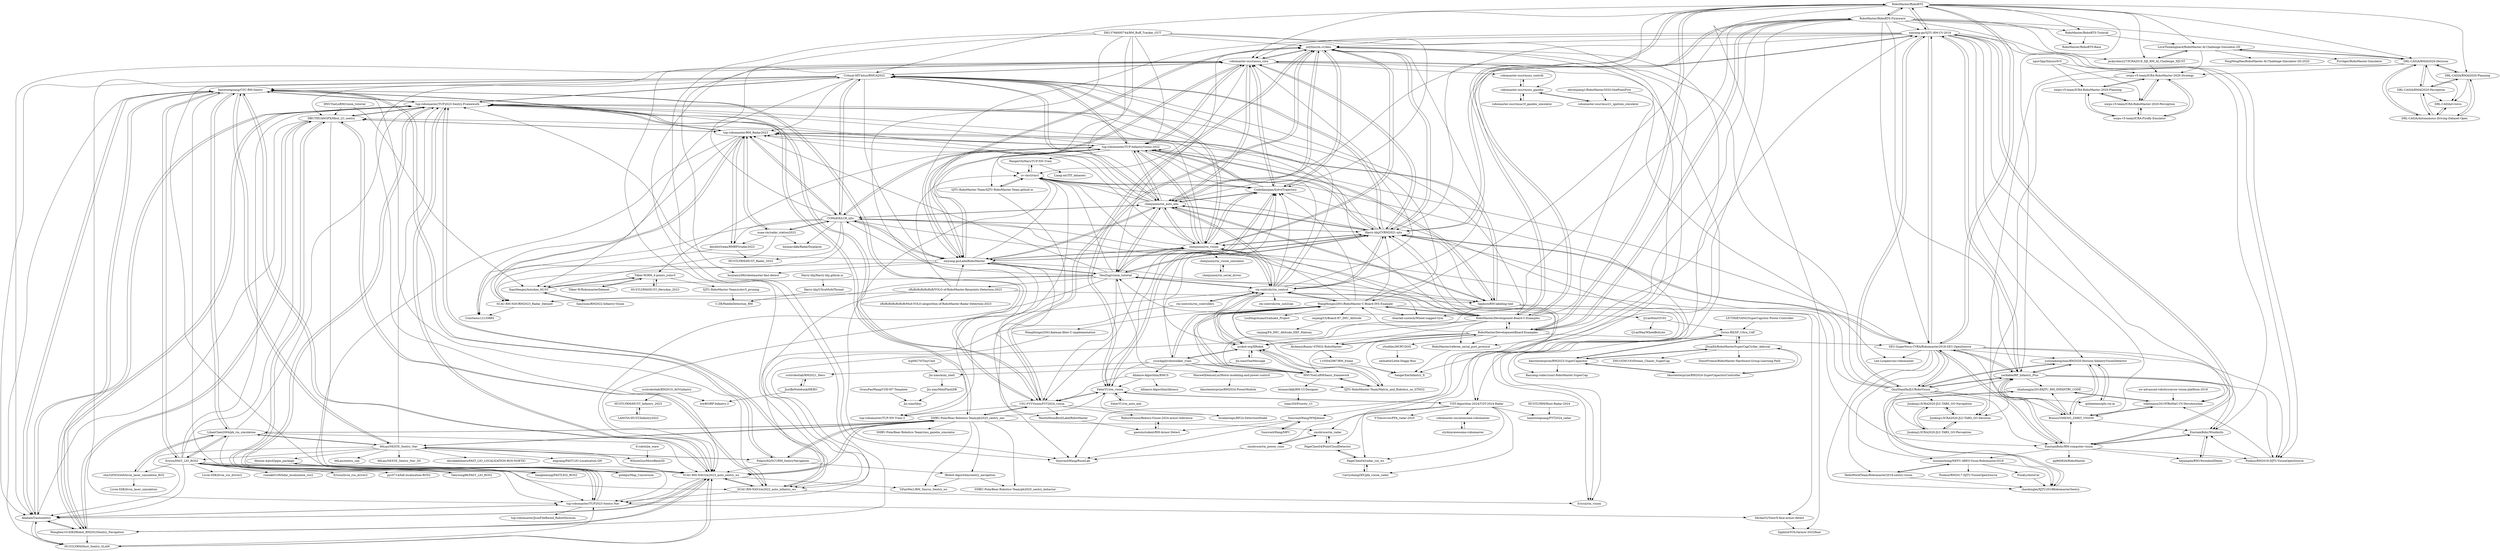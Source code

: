 digraph G {
"RoboMaster/RoboRTS" -> "RoboMaster/RoboRTS-Firmware"
"RoboMaster/RoboRTS" -> "xinyang-go/SJTU-RM-CV-2019"
"RoboMaster/RoboRTS" -> "SEU-SuperNova-CVRA/Robomaster2018-SEU-OpenSource"
"RoboMaster/RoboRTS" -> "RoboMaster/RoboRTS-Tutorial"
"RoboMaster/RoboRTS" -> "RoboMaster/DevelopmentBoard-Examples"
"RoboMaster/RoboRTS" -> "jackychen227/ICRA2018_DJI_RM_AI_Challenge_NJUST"
"RoboMaster/RoboRTS" -> "Critical-HIT-hitsz/RMUA2022"
"RoboMaster/RoboRTS" -> "EinstainBohr/RM-computer-vision"
"RoboMaster/RoboRTS" -> "yarkable/RP_Infantry_Plus"
"RoboMaster/RoboRTS" -> "RoboMaster/Development-Board-C-Examples"
"RoboMaster/RoboRTS" -> "robomaster-oss/rmoss_core"
"RoboMaster/RoboRTS" -> "DRL-CASIA/RMAI2020-Decision"
"RoboMaster/RoboRTS" -> "LoveThinkinghard/RoboMaster-AI-Challenge-Simulator-2D"
"RoboMaster/RoboRTS" -> "DRL-CASIA/RMAI2020-Planning"
"RoboMaster/RoboRTS" -> "Harry-hhj/CVRM2021-sjtu"
"RoboMaster/RoboRTS-Tutorial" -> "LoveThinkinghard/RoboMaster-AI-Challenge-Simulator-2D"
"RoboMaster/RoboRTS-Tutorial" -> "RoboMaster/RoboRTS-Base"
"EinstainBohr/Windmills" -> "EinstainBohr/RM-computer-vision"
"EinstainBohr/Windmills" -> "hejiangda/RM19windmillDemo"
"RoboMaster/DevelopmentBoard-Examples" -> "RoboMaster/Development-Board-C-Examples"
"RoboMaster/DevelopmentBoard-Examples" -> "RoboMaster/RoboRTS-Firmware"
"RoboMaster/DevelopmentBoard-Examples" -> "RoboMaster/referee_serial_port_protocol"
"RoboMaster/DevelopmentBoard-Examples" -> "AlchemicRonin/-STM32-RoboMaster-"
"RoboMaster/DevelopmentBoard-Examples" -> "RoboMaster/RoboRTS"
"RoboMaster/DevelopmentBoard-Examples" -> "SangerXie/Infantry_X"
"RoboMaster/DevelopmentBoard-Examples" -> "SEU-SuperNova-CVRA/Robomaster2018-SEU-OpenSource"
"RoboMaster/DevelopmentBoard-Examples" -> "HNUYueLuRM/basic_framework"
"RoboMaster/DevelopmentBoard-Examples" -> "WangHongxi2001/RoboMaster-C-Board-INS-Example"
"RoboMaster/DevelopmentBoard-Examples" -> "xinyang-go/SJTU-RM-CV-2019"
"RoboMaster/DevelopmentBoard-Examples" -> "Harry-hhj/CVRM2021-sjtu"
"RoboMaster/DevelopmentBoard-Examples" -> "yltzdhbc/HCRT-DOG"
"RoboMaster/DevelopmentBoard-Examples" -> "xrobot-org/XRobot"
"moxiaochong/NEFU-ARES-Vison-Robomaster2018" -> "Ponkux/RM2017-DJTU-VisionOpenSource"
"moxiaochong/NEFU-ARES-Vison-Robomaster2018" -> "PunkLi/AutoCar"
"moxiaochong/NEFU-ARES-Vison-Robomaster2018" -> "HelloWorldTeam/Robomaster2018-sentry-vision"
"moxiaochong/NEFU-ARES-Vison-Robomaster2018" -> "zhaobinglei/XJTU2018RobomasterSentry"
"SEU-SuperNova-CVRA/Robomaster2018-SEU-OpenSource" -> "xinyang-go/SJTU-RM-CV-2019"
"SEU-SuperNova-CVRA/Robomaster2018-SEU-OpenSource" -> "yarkable/RP_Infantry_Plus"
"SEU-SuperNova-CVRA/Robomaster2018-SEU-OpenSource" -> "EinstainBohr/RM-computer-vision"
"SEU-SuperNova-CVRA/Robomaster2018-SEU-OpenSource" -> "Harry-hhj/CVRM2021-sjtu"
"SEU-SuperNova-CVRA/Robomaster2018-SEU-OpenSource" -> "QunShanHe/JLURoboVision"
"SEU-SuperNova-CVRA/Robomaster2018-SEU-OpenSource" -> "moxiaochong/NEFU-ARES-Vison-Robomaster2018"
"SEU-SuperNova-CVRA/Robomaster2018-SEU-OpenSource" -> "Ponkux/RM2018-DJTU-VisionOpenSource"
"SEU-SuperNova-CVRA/Robomaster2018-SEU-OpenSource" -> "Brauzz/YIHENG_ZHBIT_VISION"
"SEU-SuperNova-CVRA/Robomaster2018-SEU-OpenSource" -> "EinstainBohr/Windmills"
"SEU-SuperNova-CVRA/Robomaster2018-SEU-OpenSource" -> "yunwaikongshan/RM2020-Horizon-InfantryVisionDetector"
"SEU-SuperNova-CVRA/Robomaster2018-SEU-OpenSource" -> "RoboMaster/RoboRTS"
"SEU-SuperNova-CVRA/Robomaster2018-SEU-OpenSource" -> "zhaobinglei/XJTU2018RobomasterSentry"
"SEU-SuperNova-CVRA/Robomaster2018-SEU-OpenSource" -> "tup-robomaster/TUP-InfantryVision-2022"
"SEU-SuperNova-CVRA/Robomaster2018-SEU-OpenSource" -> "Len-Li/openvino-robomaster"
"SEU-SuperNova-CVRA/Robomaster2018-SEU-OpenSource" -> "HelloWorldTeam/Robomaster2018-sentry-vision"
"EinstainBohr/RM-computer-vision" -> "EinstainBohr/Windmills"
"EinstainBohr/RM-computer-vision" -> "yarkable/RP_Infantry_Plus"
"EinstainBohr/RM-computer-vision" -> "SEU-SuperNova-CVRA/Robomaster2018-SEU-OpenSource"
"EinstainBohr/RM-computer-vision" -> "Brauzz/YIHENG_ZHBIT_VISION"
"EinstainBohr/RM-computer-vision" -> "Ponkux/RM2018-DJTU-VisionOpenSource"
"EinstainBohr/RM-computer-vision" -> "xinyang-go/SJTU-RM-CV-2019"
"EinstainBohr/RM-computer-vision" -> "moxiaochong/NEFU-ARES-Vison-Robomaster2018"
"EinstainBohr/RM-computer-vision" -> "hejiangda/RM19windmillDemo"
"EinstainBohr/RM-computer-vision" -> "qq960826/RoboMaster"
"RoboMaster/RoboRTS-Firmware" -> "RoboMaster/RoboRTS"
"RoboMaster/RoboRTS-Firmware" -> "RoboMaster/DevelopmentBoard-Examples"
"RoboMaster/RoboRTS-Firmware" -> "RoboMaster/Development-Board-C-Examples"
"RoboMaster/RoboRTS-Firmware" -> "RoboMaster/RoboRTS-Tutorial"
"RoboMaster/RoboRTS-Firmware" -> "RoboMaster/referee_serial_port_protocol"
"RoboMaster/RoboRTS-Firmware" -> "WangHongxi2001/RoboMaster-C-Board-INS-Example"
"RoboMaster/RoboRTS-Firmware" -> "xinyang-go/SJTU-RM-CV-2019"
"RoboMaster/RoboRTS-Firmware" -> "SEU-SuperNova-CVRA/Robomaster2018-SEU-OpenSource"
"RoboMaster/RoboRTS-Firmware" -> "RoboMaster/RoboRTS-Base"
"RoboMaster/RoboRTS-Firmware" -> "jackychen227/ICRA2018_DJI_RM_AI_Challenge_NJUST"
"RoboMaster/RoboRTS-Firmware" -> "yarkable/RP_Infantry_Plus"
"RoboMaster/RoboRTS-Firmware" -> "clearlab-sustech/Wheel-Legged-Gym" ["e"=1]
"RoboMaster/RoboRTS-Firmware" -> "Ponkux/RM2018-DJTU-VisionOpenSource"
"RoboMaster/RoboRTS-Firmware" -> "SangerXie/Infantry_X"
"RoboMaster/RoboRTS-Firmware" -> "DRL-CASIA/RMAI2020-Decision"
"DRL-CASIA/Autonomous-Driving-Dataset-Open" -> "DRL-CASIA/rl-torcs"
"DRL-CASIA/Autonomous-Driving-Dataset-Open" -> "DRL-CASIA/RMAI2020-Perception"
"DRL-CASIA/Autonomous-Driving-Dataset-Open" -> "DRL-CASIA/RMAI2020-Decision"
"DRL-CASIA/Autonomous-Driving-Dataset-Open" -> "DRL-CASIA/RMAI2020-Planning"
"xinyang-go/SJTU-RM-CV-2019" -> "SEU-SuperNova-CVRA/Robomaster2018-SEU-OpenSource"
"xinyang-go/SJTU-RM-CV-2019" -> "yarkable/RP_Infantry_Plus"
"xinyang-go/SJTU-RM-CV-2019" -> "Harry-hhj/CVRM2021-sjtu"
"xinyang-go/SJTU-RM-CV-2019" -> "QunShanHe/JLURoboVision"
"xinyang-go/SJTU-RM-CV-2019" -> "Brauzz/YIHENG_ZHBIT_VISION"
"xinyang-go/SJTU-RM-CV-2019" -> "EinstainBohr/RM-computer-vision"
"xinyang-go/SJTU-RM-CV-2019" -> "xinyang-go/LabelRoboMaster"
"xinyang-go/SJTU-RM-CV-2019" -> "tokilosaya/2019TRoMaC-CV-HeroAutoAim"
"xinyang-go/SJTU-RM-CV-2019" -> "RoboMaster/RoboRTS"
"xinyang-go/SJTU-RM-CV-2019" -> "yunwaikongshan/RM2020-Horizon-InfantryVisionDetector"
"xinyang-go/SJTU-RM-CV-2019" -> "EinstainBohr/Windmills"
"xinyang-go/SJTU-RM-CV-2019" -> "chenjunnn/rm_auto_aim"
"xinyang-go/SJTU-RM-CV-2019" -> "robomaster-oss/rmoss_core"
"xinyang-go/SJTU-RM-CV-2019" -> "julyfun/rm.cv.fans"
"xinyang-go/SJTU-RM-CV-2019" -> "Ponkux/RM2018-DJTU-VisionOpenSource"
"npuv5pp/Simuro5v5" -> "nwpu-v5-team/ICRA-RoboMaster-2020-Planning"
"npuv5pp/Simuro5v5" -> "nwpu-v5-team/ICRA-RoboMaster-2020-Perception"
"npuv5pp/Simuro5v5" -> "nwpu-v5-team/ICRA-RoboMaster-2020-Strategy"
"yltzdhbc/HCRT-DOG" -> "selina64/Little-Doggy-Run"
"zhaobinglei/XJTU2018RobomasterSentry" -> "zhaihongjia/2018XJTU_RM_INFANTRY_CODE"
"jackychen227/ICRA2018_DJI_RM_AI_Challenge_NJUST" -> "LoveThinkinghard/RoboMaster-AI-Challenge-Simulator-2D"
"jackychen227/ICRA2018_DJI_RM_AI_Challenge_NJUST" -> "nwpu-v5-team/ICRA-RoboMaster-2020-Strategy"
"1105042987/RM_frame" -> "SangerXie/Infantry_X"
"Ponkux/RM2018-DJTU-VisionOpenSource" -> "EinstainBohr/Windmills"
"Ponkux/RM2018-DJTU-VisionOpenSource" -> "tokilosaya/2019TRoMaC-CV-HeroAutoAim"
"zhaihongjia/2018XJTU_RM_INFANTRY_CODE" -> "zhaobinglei/XJTU2018RobomasterSentry"
"zhaihongjia/2018XJTU_RM_INFANTRY_CODE" -> "tokilosaya/2019TRoMaC-CV-HeroAutoAim"
"PunkLi/AutoCar" -> "zhaobinglei/XJTU2018RobomasterSentry"
"HelloWorldTeam/Robomaster2018-sentry-vision" -> "zhaobinglei/XJTU2018RobomasterSentry"
"HelloWorldTeam/Robomaster2018-sentry-vision" -> "moxiaochong/NEFU-ARES-Vison-Robomaster2018"
"LoveThinkinghard/RoboMaster-AI-Challenge-Simulator-2D" -> "nwpu-v5-team/ICRA-RoboMaster-2020-Strategy"
"LoveThinkinghard/RoboMaster-AI-Challenge-Simulator-2D" -> "jackychen227/ICRA2018_DJI_RM_AI_Challenge_NJUST"
"LoveThinkinghard/RoboMaster-AI-Challenge-Simulator-2D" -> "NingMingHao/RoboMaster-AI-Challenge-Simulator-2D-2020"
"LoveThinkinghard/RoboMaster-AI-Challenge-Simulator-2D" -> "Privilger/RoboMaster-Simulator" ["e"=1]
"LoveThinkinghard/RoboMaster-AI-Challenge-Simulator-2D" -> "DRL-CASIA/RMAI2020-Decision"
"RoboMaster/referee_serial_port_protocol" -> "SangerXie/Infantry_X"
"RoboMaster/Development-Board-C-Examples" -> "RoboMaster/DevelopmentBoard-Examples"
"RoboMaster/Development-Board-C-Examples" -> "RoboMaster/RoboRTS-Firmware"
"RoboMaster/Development-Board-C-Examples" -> "WangHongxi2001/RoboMaster-C-Board-INS-Example"
"RoboMaster/Development-Board-C-Examples" -> "Harry-hhj/CVRM2021-sjtu"
"RoboMaster/Development-Board-C-Examples" -> "HNUYueLuRM/basic_framework"
"RoboMaster/Development-Board-C-Examples" -> "rm-controls/rm_control"
"RoboMaster/Development-Board-C-Examples" -> "NeoZng/vision_tutorial"
"RoboMaster/Development-Board-C-Examples" -> "chenjunnn/rm_vision"
"RoboMaster/Development-Board-C-Examples" -> "tup-robomaster/TUP2023-Sentry-Framework"
"RoboMaster/Development-Board-C-Examples" -> "AlchemicRonin/-STM32-RoboMaster-"
"RoboMaster/Development-Board-C-Examples" -> "RoboMaster/RoboRTS"
"RoboMaster/Development-Board-C-Examples" -> "Critical-HIT-hitsz/RMUA2022"
"RoboMaster/Development-Board-C-Examples" -> "julyfun/rm.cv.fans"
"RoboMaster/Development-Board-C-Examples" -> "xrobot-org/XRobot"
"RoboMaster/Development-Board-C-Examples" -> "RoboMaster/referee_serial_port_protocol"
"yarkable/RP_Infantry_Plus" -> "Brauzz/YIHENG_ZHBIT_VISION"
"yarkable/RP_Infantry_Plus" -> "xinyang-go/SJTU-RM-CV-2019"
"yarkable/RP_Infantry_Plus" -> "EinstainBohr/RM-computer-vision"
"yarkable/RP_Infantry_Plus" -> "tokilosaya/2019TRoMaC-CV-HeroAutoAim"
"yarkable/RP_Infantry_Plus" -> "SEU-SuperNova-CVRA/Robomaster2018-SEU-OpenSource"
"yarkable/RP_Infantry_Plus" -> "EinstainBohr/Windmills"
"yarkable/RP_Infantry_Plus" -> "yunwaikongshan/RM2020-Horizon-InfantryVisionDetector"
"yarkable/RP_Infantry_Plus" -> "zhaihongjia/2018XJTU_RM_INFANTRY_CODE"
"yarkable/RP_Infantry_Plus" -> "Ponkux/RM2018-DJTU-VisionOpenSource"
"yarkable/RP_Infantry_Plus" -> "QunShanHe/JLURoboVision"
"yarkable/RP_Infantry_Plus" -> "zhaobinglei/XJTU2018RobomasterSentry"
"robomaster-oss/rmoss_core" -> "Critical-HIT-hitsz/RMUA2022"
"robomaster-oss/rmoss_core" -> "robomaster-oss/rmoss_contrib"
"robomaster-oss/rmoss_core" -> "CodeAlanqian/SolveTrajectory"
"robomaster-oss/rmoss_core" -> "xinyang-go/LabelRoboMaster"
"robomaster-oss/rmoss_core" -> "cv-rmvl/rmvl"
"robomaster-oss/rmoss_core" -> "SCAU-RM-NAV/rm2022_auto_infantry_ws"
"robomaster-oss/rmoss_core" -> "Wangben1019/KDRobot_RM2023Sentry_Navigation"
"robomaster-oss/rmoss_core" -> "Ericsii/rm_vision"
"robomaster-oss/rmoss_core" -> "SCAU-RM-NAV/rm2023_auto_sentry_ws"
"robomaster-oss/rmoss_core" -> "chenjunnn/rm_auto_aim"
"robomaster-oss/rmoss_core" -> "tup-robomaster/TUP-InfantryVision-2022"
"robomaster-oss/rmoss_core" -> "AbabalaT/autosentry"
"robomaster-oss/rmoss_core" -> "julyfun/rm.cv.fans"
"robomaster-oss/rmoss_core" -> "Harry-hhj/CVRM2021-sjtu"
"robomaster-oss/rmoss_core" -> "robomaster-oss/rmoss_gazebo"
"QunShanHe/JLURoboVision" -> "yunwaikongshan/RM2020-Horizon-InfantryVisionDetector"
"QunShanHe/JLURoboVision" -> "xinyang-go/SJTU-RM-CV-2019"
"QunShanHe/JLURoboVision" -> "Junking1/ICRA2020-JLU-TARS_GO-Decision"
"QunShanHe/JLURoboVision" -> "qsheeeeen/qdu-rm-ai"
"QunShanHe/JLURoboVision" -> "Junking1/ICRA2020-JLU-TARS_GO-Perception"
"QunShanHe/JLURoboVision" -> "Junking1/ICRA2020-JLU-TARS_GO-Navigation"
"QunShanHe/JLURoboVision" -> "SEU-SuperNova-CVRA/Robomaster2018-SEU-OpenSource"
"QunShanHe/JLURoboVision" -> "yarkable/RP_Infantry_Plus"
"QunShanHe/JLURoboVision" -> "Harry-hhj/CVRM2021-sjtu"
"QunShanHe/JLURoboVision" -> "robomaster-oss/rmoss_core"
"QunShanHe/JLURoboVision" -> "EinstainBohr/RM-computer-vision"
"QunShanHe/JLURoboVision" -> "COMoER/LCR_sjtu"
"yunwaikongshan/RM2020-Horizon-InfantryVisionDetector" -> "qsheeeeen/qdu-rm-ai"
"yunwaikongshan/RM2020-Horizon-InfantryVisionDetector" -> "QunShanHe/JLURoboVision"
"yunwaikongshan/RM2020-Horizon-InfantryVisionDetector" -> "Brauzz/YIHENG_ZHBIT_VISION"
"yunwaikongshan/RM2020-Horizon-InfantryVisionDetector" -> "yarkable/RP_Infantry_Plus"
"SJTU-RoboMaster-Team/SJTU-RoboMaster-Team.github.io" -> "cv-rmvl/rmvl"
"SJTU-RoboMaster-Team/SJTU-RoboMaster-Team.github.io" -> "SnocrashWang/RuneLab"
"WangHongxi2001/kalman-filter-C-implementation" -> "tup-robomaster/TUP2023-Sentry-Nav"
"qsheeeeen/qdu-rm-ai" -> "yunwaikongshan/RM2020-Horizon-InfantryVisionDetector"
"AlchemicRonin/-STM32-RoboMaster-" -> "RoboMaster/DevelopmentBoard-Examples"
"AlchemicRonin/-STM32-RoboMaster-" -> "rm-controls/rm_control"
"AlchemicRonin/-STM32-RoboMaster-" -> "1105042987/RM_frame"
"DRL-CASIA/RMAI2020-Decision" -> "DRL-CASIA/RMAI2020-Perception"
"DRL-CASIA/RMAI2020-Decision" -> "DRL-CASIA/RMAI2020-Planning"
"DRL-CASIA/RMAI2020-Decision" -> "nwpu-v5-team/ICRA-RoboMaster-2020-Strategy"
"DRL-CASIA/RMAI2020-Decision" -> "DRL-CASIA/Autonomous-Driving-Dataset-Open"
"DRL-CASIA/RMAI2020-Decision" -> "DRL-CASIA/rl-torcs"
"DRL-CASIA/RMAI2020-Decision" -> "Junking1/ICRA2020-JLU-TARS_GO-Decision"
"DRL-CASIA/RMAI2020-Decision" -> "LoveThinkinghard/RoboMaster-AI-Challenge-Simulator-2D"
"uw-advanced-robotics/aruw-vision-platform-2019" -> "tokilosaya/2019TRoMaC-CV-HeroAutoAim"
"tokilosaya/2019TRoMaC-CV-HeroAutoAim" -> "Brauzz/YIHENG_ZHBIT_VISION"
"tokilosaya/2019TRoMaC-CV-HeroAutoAim" -> "zhaihongjia/2018XJTU_RM_INFANTRY_CODE"
"DRL-CASIA/RMAI2020-Planning" -> "DRL-CASIA/RMAI2020-Perception"
"DRL-CASIA/RMAI2020-Planning" -> "DRL-CASIA/RMAI2020-Decision"
"DRL-CASIA/RMAI2020-Planning" -> "DRL-CASIA/Autonomous-Driving-Dataset-Open"
"DRL-CASIA/RMAI2020-Planning" -> "DRL-CASIA/rl-torcs"
"hejiangda/RM19windmillDemo" -> "EinstainBohr/Windmills"
"Brauzz/YIHENG_ZHBIT_VISION" -> "yarkable/RP_Infantry_Plus"
"Brauzz/YIHENG_ZHBIT_VISION" -> "tokilosaya/2019TRoMaC-CV-HeroAutoAim"
"Brauzz/YIHENG_ZHBIT_VISION" -> "zhaihongjia/2018XJTU_RM_INFANTRY_CODE"
"Brauzz/YIHENG_ZHBIT_VISION" -> "EinstainBohr/Windmills"
"Brauzz/YIHENG_ZHBIT_VISION" -> "yunwaikongshan/RM2020-Horizon-InfantryVisionDetector"
"nwpu-v5-team/ICRA-Firefly-Emulator" -> "nwpu-v5-team/ICRA-RoboMaster-2020-Perception"
"nwpu-v5-team/ICRA-Firefly-Emulator" -> "nwpu-v5-team/ICRA-RoboMaster-2020-Strategy"
"nwpu-v5-team/ICRA-Firefly-Emulator" -> "nwpu-v5-team/ICRA-RoboMaster-2020-Planning"
"nwpu-v5-team/ICRA-RoboMaster-2020-Strategy" -> "nwpu-v5-team/ICRA-RoboMaster-2020-Planning"
"nwpu-v5-team/ICRA-RoboMaster-2020-Strategy" -> "nwpu-v5-team/ICRA-RoboMaster-2020-Perception"
"nwpu-v5-team/ICRA-RoboMaster-2020-Strategy" -> "nwpu-v5-team/ICRA-Firefly-Emulator"
"nwpu-v5-team/ICRA-RoboMaster-2020-Strategy" -> "Junking1/ICRA2020-JLU-TARS_GO-Decision"
"nwpu-v5-team/ICRA-RoboMaster-2020-Planning" -> "nwpu-v5-team/ICRA-RoboMaster-2020-Perception"
"nwpu-v5-team/ICRA-RoboMaster-2020-Planning" -> "nwpu-v5-team/ICRA-RoboMaster-2020-Strategy"
"nwpu-v5-team/ICRA-RoboMaster-2020-Planning" -> "nwpu-v5-team/ICRA-Firefly-Emulator"
"Junking1/ICRA2020-JLU-TARS_GO-Navigation" -> "Junking1/ICRA2020-JLU-TARS_GO-Decision"
"Junking1/ICRA2020-JLU-TARS_GO-Navigation" -> "Junking1/ICRA2020-JLU-TARS_GO-Perception"
"robomaster-oss/rmoss_contrib" -> "robomaster-oss/rmoss_gazebo"
"DRL-CASIA/RMAI2020-Perception" -> "DRL-CASIA/RMAI2020-Decision"
"DRL-CASIA/RMAI2020-Perception" -> "DRL-CASIA/RMAI2020-Planning"
"DRL-CASIA/RMAI2020-Perception" -> "DRL-CASIA/Autonomous-Driving-Dataset-Open"
"DRL-CASIA/RMAI2020-Perception" -> "DRL-CASIA/rl-torcs"
"DRL-CASIA/rl-torcs" -> "DRL-CASIA/Autonomous-Driving-Dataset-Open"
"Junking1/ICRA2020-JLU-TARS_GO-Decision" -> "Junking1/ICRA2020-JLU-TARS_GO-Navigation"
"Junking1/ICRA2020-JLU-TARS_GO-Decision" -> "Junking1/ICRA2020-JLU-TARS_GO-Perception"
"nwpu-v5-team/ICRA-RoboMaster-2020-Perception" -> "nwpu-v5-team/ICRA-RoboMaster-2020-Planning"
"nwpu-v5-team/ICRA-RoboMaster-2020-Perception" -> "nwpu-v5-team/ICRA-RoboMaster-2020-Strategy"
"nwpu-v5-team/ICRA-RoboMaster-2020-Perception" -> "nwpu-v5-team/ICRA-Firefly-Emulator"
"Junking1/ICRA2020-JLU-TARS_GO-Perception" -> "Junking1/ICRA2020-JLU-TARS_GO-Navigation"
"Junking1/ICRA2020-JLU-TARS_GO-Perception" -> "Junking1/ICRA2020-JLU-TARS_GO-Decision"
"rm-controls/rm_control" -> "rm-controls/rm_controllers"
"rm-controls/rm_control" -> "chenjunnn/rm_vision"
"rm-controls/rm_control" -> "SCAU-RM-NAV/rm2023_auto_sentry_ws"
"rm-controls/rm_control" -> "Harry-hhj/CVRM2021-sjtu"
"rm-controls/rm_control" -> "NeoZng/vision_tutorial"
"rm-controls/rm_control" -> "chenjunnn/rm_auto_aim"
"rm-controls/rm_control" -> "CodeAlanqian/SolveTrajectory"
"rm-controls/rm_control" -> "robomaster-oss/rmoss_core"
"rm-controls/rm_control" -> "julyfun/rm.cv.fans"
"rm-controls/rm_control" -> "tup-robomaster/TUP-InfantryVision-2022"
"rm-controls/rm_control" -> "rm-controls/rm_usb2can"
"rm-controls/rm_control" -> "clearlab-sustech/Wheel-Legged-Gym" ["e"=1]
"rm-controls/rm_control" -> "Critical-HIT-hitsz/RMUA2022"
"rm-controls/rm_control" -> "WangHongxi2001/RoboMaster-C-Board-INS-Example"
"rm-controls/rm_control" -> "xrobot-org/XRobot"
"rm-controls/rm_controllers" -> "rm-controls/rm_control"
"rm-controls/rm_controllers" -> "SCAU-RM-NAV/rm2023_auto_sentry_ws"
"scutrobotlab/RM2021_Hero" -> "JustBeNotebook/HERO"
"xinyang-go/LabelRoboMaster" -> "Harry-hhj/CVRM2021-sjtu"
"xinyang-go/LabelRoboMaster" -> "COMoER/LCR_sjtu"
"xinyang-go/LabelRoboMaster" -> "tup-robomaster/TUP-InfantryVision-2022"
"xinyang-go/LabelRoboMaster" -> "chenjunnn/rm_auto_aim"
"xinyang-go/LabelRoboMaster" -> "julyfun/rm.cv.fans"
"xinyang-go/LabelRoboMaster" -> "robomaster-oss/rmoss_core"
"xinyang-go/LabelRoboMaster" -> "NeoZng/vision_tutorial"
"xinyang-go/LabelRoboMaster" -> "cv-rmvl/rmvl"
"xinyang-go/LabelRoboMaster" -> "tup-robomaster/TUP2023-Sentry-Framework"
"xinyang-go/LabelRoboMaster" -> "SCAU-RM-NAV/RM2023_Radar_Dataset"
"xinyang-go/LabelRoboMaster" -> "buoyancy99/robotmaster-fast-detect"
"xinyang-go/LabelRoboMaster" -> "tup-robomaster/TUP-NN-Train-2"
"xinyang-go/LabelRoboMaster" -> "chenjunnn/rm_vision"
"xinyang-go/LabelRoboMaster" -> "CSU-FYT-Vision/FYT2024_vision"
"xinyang-go/LabelRoboMaster" -> "Spphire/RM-labeling-tool"
"SJTU-RoboMaster-Team/yolov5_pruning" -> "C-ZR/PaddleDetection_RM"
"scutrobotlab/RM2010_AGVinfantry" -> "lowBO/RP-Infantry-2"
"scutrobotlab/RM2010_AGVinfantry" -> "HUSTLYRM/HUST_Infantry_2023"
"Harry-hhj/Harry-hhj.github.io" -> "Harry-hhj/UltraMultiThread"
"robomaster-oss/rmoss_gazebo" -> "robomaster-oss/rmoss_contrib"
"robomaster-oss/rmoss_gazebo" -> "robomaster-oss/rmuc21_ignition_simulator"
"robomaster-oss/rmoss_gazebo" -> "robomaster-oss/rmua19_gazebo_simulator"
"robomaster-oss/rmuc21_ignition_simulator" -> "robomaster-oss/rmoss_gazebo"
"robomaster-oss/rmua19_gazebo_simulator" -> "robomaster-oss/rmoss_gazebo"
"elevenjiang1/RoboMaster2020-OnePointFive" -> "Len-Li/openvino-robomaster"
"elevenjiang1/RoboMaster2020-OnePointFive" -> "robomaster-oss/rmuc21_ignition_simulator"
"Hinson-A/pcd2pgm_package" -> "goldqiu/Map_Conversion"
"RangerOnMars/TUP-NN-Train" -> "cv-rmvl/rmvl"
"RangerOnMars/TUP-NN-Train" -> "Liang-mt/TIT_datasets"
"JustBeNotebook/HERO" -> "scutrobotlab/RM2021_Hero"
"JustBeNotebook/HERO" -> "lowBO/RP-Infantry-2"
"NeoZng/vision_tutorial" -> "xinyang-go/LabelRoboMaster"
"NeoZng/vision_tutorial" -> "Harry-hhj/CVRM2021-sjtu"
"NeoZng/vision_tutorial" -> "chenjunnn/rm_auto_aim"
"NeoZng/vision_tutorial" -> "chenjunnn/rm_vision"
"NeoZng/vision_tutorial" -> "rm-controls/rm_control"
"NeoZng/vision_tutorial" -> "julyfun/rm.cv.fans"
"NeoZng/vision_tutorial" -> "tup-robomaster/RM_Radar2023"
"NeoZng/vision_tutorial" -> "Spphire/RM-labeling-tool"
"NeoZng/vision_tutorial" -> "SCAU-RM-NAV/RM2023_Radar_Dataset"
"NeoZng/vision_tutorial" -> "zRzRzRzRzRzRzR/YOLO-of-RoboMaster-Keypoints-Detection-2023"
"NeoZng/vision_tutorial" -> "CSU-FYT-Vision/FYT2024_vision"
"NeoZng/vision_tutorial" -> "SCAU-RM-NAV/rm2023_auto_sentry_ws"
"NeoZng/vision_tutorial" -> "XianMengxi/AutoAim_HUST"
"NeoZng/vision_tutorial" -> "COMoER/LCR_sjtu"
"NeoZng/vision_tutorial" -> "cv-rmvl/rmvl"
"chenjunnn/rm_vision" -> "chenjunnn/rm_auto_aim"
"chenjunnn/rm_vision" -> "tup-robomaster/TUP-InfantryVision-2022"
"chenjunnn/rm_vision" -> "Harry-hhj/CVRM2021-sjtu"
"chenjunnn/rm_vision" -> "rm-controls/rm_control"
"chenjunnn/rm_vision" -> "julyfun/rm.cv.fans"
"chenjunnn/rm_vision" -> "Critical-HIT-hitsz/RMUA2022"
"chenjunnn/rm_vision" -> "CodeAlanqian/SolveTrajectory"
"chenjunnn/rm_vision" -> "tup-robomaster/TUP2023-Sentry-Framework"
"chenjunnn/rm_vision" -> "FaterYU/rm_vision"
"chenjunnn/rm_vision" -> "xinyang-go/LabelRoboMaster"
"chenjunnn/rm_vision" -> "NeoZng/vision_tutorial"
"chenjunnn/rm_vision" -> "chenjunnn/rm_vision_simulator"
"chenjunnn/rm_vision" -> "CSU-FYT-Vision/FYT2024_vision"
"chenjunnn/rm_vision" -> "cv-rmvl/rmvl"
"chenjunnn/rm_vision" -> "tup-robomaster/RM_Radar2023"
"chenjunnn/rm_auto_aim" -> "chenjunnn/rm_vision"
"chenjunnn/rm_auto_aim" -> "tup-robomaster/TUP-InfantryVision-2022"
"chenjunnn/rm_auto_aim" -> "Harry-hhj/CVRM2021-sjtu"
"chenjunnn/rm_auto_aim" -> "Spphire/RM-labeling-tool"
"chenjunnn/rm_auto_aim" -> "xinyang-go/LabelRoboMaster"
"chenjunnn/rm_auto_aim" -> "CodeAlanqian/SolveTrajectory"
"chenjunnn/rm_auto_aim" -> "Critical-HIT-hitsz/RMUA2022"
"chenjunnn/rm_auto_aim" -> "robomaster-oss/rmoss_core"
"chenjunnn/rm_auto_aim" -> "tup-robomaster/RM_Radar2023"
"chenjunnn/rm_auto_aim" -> "NeoZng/vision_tutorial"
"chenjunnn/rm_auto_aim" -> "julyfun/rm.cv.fans"
"chenjunnn/rm_auto_aim" -> "cv-rmvl/rmvl"
"chenjunnn/rm_auto_aim" -> "rm-controls/rm_control"
"chenjunnn/rm_auto_aim" -> "COMoER/LCR_sjtu"
"chenjunnn/rm_auto_aim" -> "tup-robomaster/TUP2023-Sentry-Framework"
"Harry-hhj/CVRM2021-sjtu" -> "xinyang-go/LabelRoboMaster"
"Harry-hhj/CVRM2021-sjtu" -> "chenjunnn/rm_vision"
"Harry-hhj/CVRM2021-sjtu" -> "chenjunnn/rm_auto_aim"
"Harry-hhj/CVRM2021-sjtu" -> "julyfun/rm.cv.fans"
"Harry-hhj/CVRM2021-sjtu" -> "tup-robomaster/TUP-InfantryVision-2022"
"Harry-hhj/CVRM2021-sjtu" -> "xinyang-go/SJTU-RM-CV-2019"
"Harry-hhj/CVRM2021-sjtu" -> "robomaster-oss/rmoss_core"
"Harry-hhj/CVRM2021-sjtu" -> "NeoZng/vision_tutorial"
"Harry-hhj/CVRM2021-sjtu" -> "COMoER/LCR_sjtu"
"Harry-hhj/CVRM2021-sjtu" -> "SEU-SuperNova-CVRA/Robomaster2018-SEU-OpenSource"
"Harry-hhj/CVRM2021-sjtu" -> "cv-rmvl/rmvl"
"Harry-hhj/CVRM2021-sjtu" -> "rm-controls/rm_control"
"Harry-hhj/CVRM2021-sjtu" -> "Critical-HIT-hitsz/RMUA2022"
"Harry-hhj/CVRM2021-sjtu" -> "Spphire/RM-labeling-tool"
"Harry-hhj/CVRM2021-sjtu" -> "tup-robomaster/RM_Radar2023"
"COMoER/LCR_sjtu" -> "nuaa-rm/radar_station2022"
"COMoER/LCR_sjtu" -> "Courteous121/SRRS"
"COMoER/LCR_sjtu" -> "xinyang-go/LabelRoboMaster"
"COMoER/LCR_sjtu" -> "tup-robomaster/RM_Radar2023"
"COMoER/LCR_sjtu" -> "Critical-HIT-hitsz/RMUA2022"
"COMoER/LCR_sjtu" -> "SCAU-RM-NAV/RM2023_Radar_Dataset"
"COMoER/LCR_sjtu" -> "tup-robomaster/TUP-InfantryVision-2022"
"COMoER/LCR_sjtu" -> "Harry-hhj/CVRM2021-sjtu"
"COMoER/LCR_sjtu" -> "AliceInOcean/RMRPSradar2023"
"COMoER/LCR_sjtu" -> "HUSTLYRM/HUST_Radar_2023"
"COMoER/LCR_sjtu" -> "PageChen04/radar_ros_ws"
"COMoER/LCR_sjtu" -> "robomaster-oss/rmoss_core"
"COMoER/LCR_sjtu" -> "chenjunnn/rm_auto_aim"
"COMoER/LCR_sjtu" -> "T-DT-Algorithm-2024/T-DT-2024-Radar"
"COMoER/LCR_sjtu" -> "bismarckkk/RadarDisplayer"
"tup-robomaster/TUP-InfantryVision-2022" -> "chenjunnn/rm_auto_aim"
"tup-robomaster/TUP-InfantryVision-2022" -> "chenjunnn/rm_vision"
"tup-robomaster/TUP-InfantryVision-2022" -> "Spphire/RM-labeling-tool"
"tup-robomaster/TUP-InfantryVision-2022" -> "RangerOnMars/TUP-NN-Train"
"tup-robomaster/TUP-InfantryVision-2022" -> "xinyang-go/LabelRoboMaster"
"tup-robomaster/TUP-InfantryVision-2022" -> "tup-robomaster/RM_Radar2023"
"tup-robomaster/TUP-InfantryVision-2022" -> "Harry-hhj/CVRM2021-sjtu"
"tup-robomaster/TUP-InfantryVision-2022" -> "Critical-HIT-hitsz/RMUA2022"
"tup-robomaster/TUP-InfantryVision-2022" -> "robomaster-oss/rmoss_core"
"tup-robomaster/TUP-InfantryVision-2022" -> "TAber-W/RM_4-points_yolov5"
"tup-robomaster/TUP-InfantryVision-2022" -> "tup-robomaster/TUP2023-Sentry-Framework"
"tup-robomaster/TUP-InfantryVision-2022" -> "HBUTHUANGPX/Hbut_LC_sentry"
"tup-robomaster/TUP-InfantryVision-2022" -> "CodeAlanqian/SolveTrajectory"
"tup-robomaster/TUP-InfantryVision-2022" -> "SJTU-RoboMaster-Team/SJTU-RoboMaster-Team.github.io"
"tup-robomaster/TUP-InfantryVision-2022" -> "COMoER/LCR_sjtu"
"nuaa-rm/radar_station2022" -> "COMoER/LCR_sjtu"
"nuaa-rm/radar_station2022" -> "tup-robomaster/RM_Radar2023"
"nuaa-rm/radar_station2022" -> "bismarckkk/RadarDisplayer"
"nuaa-rm/radar_station2022" -> "AliceInOcean/RMRPSradar2023"
"nuaa-rm/radar_station2022" -> "XianMengxi/AutoAim_HUST"
"Jiu-xiao/OneMessage" -> "Jiu-xiao/mini_shell"
"Jiu-xiao/OneMessage" -> "xrobot-org/XRobot"
"goldqiu/Map_Conversion" -> "Hinson-A/pcd2pgm_package"
"Harry-hhj/UltraMultiThread" -> "C-ZR/PaddleDetection_RM"
"zRzRzRzRzRzRzR/YOLO-of-RoboMaster-Keypoints-Detection-2023" -> "zRzRzRzRzRzRzR/Mult-YOLO-alogorithm-of-RoboMaster-Radar-Detection-2023"
"zRzRzRzRzRzRzR/YOLO-of-RoboMaster-Keypoints-Detection-2023" -> "SCAU-RM-NAV/RM2023_Radar_Dataset"
"zRzRzRzRzRzRzR/YOLO-of-RoboMaster-Keypoints-Detection-2023" -> "cv-rmvl/rmvl"
"zRzRzRzRzRzRzR/YOLO-of-RoboMaster-Keypoints-Detection-2023" -> "Spphire/RM-labeling-tool"
"zRzRzRzRzRzRzR/YOLO-of-RoboMaster-Keypoints-Detection-2023" -> "SCAU-RM-NAV/rm2022_auto_infantry_ws"
"zRzRzRzRzRzRzR/YOLO-of-RoboMaster-Keypoints-Detection-2023" -> "xinyang-go/LabelRoboMaster"
"xrobot-org/XRobot" -> "HNUYueLuRM/basic_framework"
"xrobot-org/XRobot" -> "SJTU-RoboMaster-Team/Matrix_and_Robotics_on_STM32"
"xrobot-org/XRobot" -> "Jiu-xiao/OneMessage"
"xrobot-org/XRobot" -> "WangHongxi2001/RoboMaster-C-Board-INS-Example"
"xrobot-org/XRobot" -> "CodeAlanqian/SolveTrajectory"
"xrobot-org/XRobot" -> "yssickjgd/robowalker_train"
"xrobot-org/XRobot" -> "rm-controls/rm_control"
"tup-robomaster/TUP2023-Sentry-Framework" -> "SCAU-RM-NAV/rm2023_auto_sentry_ws"
"tup-robomaster/TUP2023-Sentry-Framework" -> "AbabalaT/autosentry"
"tup-robomaster/TUP2023-Sentry-Framework" -> "tup-robomaster/TUP2023-Sentry-Nav"
"tup-robomaster/TUP2023-Sentry-Framework" -> "baiyeweiguang/CSU-RM-Sentry"
"tup-robomaster/TUP2023-Sentry-Framework" -> "tup-robomaster/RM_Radar2023"
"tup-robomaster/TUP2023-Sentry-Framework" -> "Wangben1019/KDRobot_RM2023Sentry_Navigation"
"tup-robomaster/TUP2023-Sentry-Framework" -> "HBUTHUANGPX/Hbut_LC_sentry"
"tup-robomaster/TUP2023-Sentry-Framework" -> "Critical-HIT-hitsz/RMUA2022"
"tup-robomaster/TUP2023-Sentry-Framework" -> "CSU-FYT-Vision/FYT2024_vision"
"tup-robomaster/TUP2023-Sentry-Framework" -> "SCAU-RM-NAV/rm2022_auto_infantry_ws"
"XianMengxi/AutoAim_HUST" -> "SanZoom/RM2022-Infantry-Vision"
"XianMengxi/AutoAim_HUST" -> "TAber-W/RM_4-points_yolov5"
"Critical-HIT-hitsz/RMUA2022" -> "tup-robomaster/TUP2023-Sentry-Framework"
"Critical-HIT-hitsz/RMUA2022" -> "robomaster-oss/rmoss_core"
"Critical-HIT-hitsz/RMUA2022" -> "COMoER/LCR_sjtu"
"Critical-HIT-hitsz/RMUA2022" -> "tup-robomaster/TUP-InfantryVision-2022"
"Critical-HIT-hitsz/RMUA2022" -> "chenjunnn/rm_auto_aim"
"Critical-HIT-hitsz/RMUA2022" -> "chenjunnn/rm_vision"
"Critical-HIT-hitsz/RMUA2022" -> "SCAU-RM-NAV/rm2023_auto_sentry_ws"
"Critical-HIT-hitsz/RMUA2022" -> "AbabalaT/autosentry"
"Critical-HIT-hitsz/RMUA2022" -> "baiyeweiguang/CSU-RM-Sentry"
"Critical-HIT-hitsz/RMUA2022" -> "XianMengxi/AutoAim_HUST"
"Critical-HIT-hitsz/RMUA2022" -> "tup-robomaster/TUP2023-Sentry-Nav"
"Critical-HIT-hitsz/RMUA2022" -> "HBUTHUANGPX/Hbut_LC_sentry"
"Critical-HIT-hitsz/RMUA2022" -> "xinyang-go/LabelRoboMaster"
"Critical-HIT-hitsz/RMUA2022" -> "tup-robomaster/RM_Radar2023"
"Critical-HIT-hitsz/RMUA2022" -> "Harry-hhj/CVRM2021-sjtu"
"TAber-W/RM_4-points_yolov5" -> "TAber-W/RobomasterDataset"
"TAber-W/RM_4-points_yolov5" -> "HUSTLYRM/HUST_HeroAim_2023"
"TAber-W/RM_4-points_yolov5" -> "XianMengxi/AutoAim_HUST"
"TAber-W/RM_4-points_yolov5" -> "SJTU-RoboMaster-Team/yolov5_pruning"
"tup-robomaster/RM_Radar2023" -> "SCAU-RM-NAV/RM2023_Radar_Dataset"
"tup-robomaster/RM_Radar2023" -> "tup-robomaster/TUP2023-Sentry-Framework"
"tup-robomaster/RM_Radar2023" -> "AliceInOcean/RMRPSradar2023"
"tup-robomaster/RM_Radar2023" -> "nuaa-rm/radar_station2022"
"tup-robomaster/RM_Radar2023" -> "Spphire/RM-labeling-tool"
"tup-robomaster/RM_Radar2023" -> "Courteous121/SRRS"
"tup-robomaster/RM_Radar2023" -> "COMoER/LCR_sjtu"
"tup-robomaster/RM_Radar2023" -> "tup-robomaster/TUP-InfantryVision-2022"
"tup-robomaster/RM_Radar2023" -> "HBUTHUANGPX/Hbut_LC_sentry"
"tup-robomaster/RM_Radar2023" -> "tup-robomaster/TUP2023-Sentry-Nav"
"tup-robomaster/TUP2023-Sentry-Nav" -> "tup-robomaster/TUP2023-Sentry-Framework"
"tup-robomaster/TUP2023-Sentry-Nav" -> "AbabalaT/autosentry"
"tup-robomaster/TUP2023-Sentry-Nav" -> "Derkai52/YolovX-face-armor-detect"
"tup-robomaster/TUP2023-Sentry-Nav" -> "tup-robomaster/JsonFileBased_RobotDecision"
"tup-robomaster/TUP2023-Sentry-Nav" -> "HBUTHUANGPX/Hbut_LC_sentry"
"Derkai52/YolovX-face-armor-detect" -> "Spphire/YOLOarmor-2022final"
"HNUYueLuRM/vision_tutorial" -> "HBUTHUANGPX/Hbut_LC_sentry"
"HNUYueLuRM/vision_tutorial" -> "XianMengxi/AutoAim_HUST"
"WangHongxi2001/RoboMaster-C-Board-INS-Example" -> "HNUYueLuRM/basic_framework"
"WangHongxi2001/RoboMaster-C-Board-INS-Example" -> "xrobot-org/XRobot"
"WangHongxi2001/RoboMaster-C-Board-INS-Example" -> "cmjang/CtrBoard-H7_IMU_Altitude"
"WangHongxi2001/RoboMaster-C-Board-INS-Example" -> "SJTU-RoboMaster-Team/Matrix_and_Robotics_on_STM32"
"WangHongxi2001/RoboMaster-C-Board-INS-Example" -> "LiuDingchuan/Graduate_Project"
"WangHongxi2001/RoboMaster-C-Board-INS-Example" -> "rm-controls/rm_control"
"WangHongxi2001/RoboMaster-C-Board-INS-Example" -> "clearlab-sustech/Wheel-Legged-Gym" ["e"=1]
"WangHongxi2001/RoboMaster-C-Board-INS-Example" -> "Q1anWan/GY-H1"
"WangHongxi2001/RoboMaster-C-Board-INS-Example" -> "tup-robomaster/TUP2023-Sentry-Framework"
"WangHongxi2001/RoboMaster-C-Board-INS-Example" -> "RoboMaster/Development-Board-C-Examples"
"WangHongxi2001/RoboMaster-C-Board-INS-Example" -> "Harry-hhj/CVRM2021-sjtu"
"WangHongxi2001/RoboMaster-C-Board-INS-Example" -> "yssickjgd/robowalker_train"
"WangHongxi2001/RoboMaster-C-Board-INS-Example" -> "CodeAlanqian/SolveTrajectory"
"WangHongxi2001/RoboMaster-C-Board-INS-Example" -> "WangHongxi2001/kalman-filter-C-implementation"
"WangHongxi2001/RoboMaster-C-Board-INS-Example" -> "chenjunnn/rm_vision"
"SanZoom/RM2022-Infantry-Vision" -> "XianMengxi/AutoAim_HUST"
"HBUTHUANGPX/Hbut_LC_sentry" -> "Wangben1019/KDRobot_RM2023Sentry_Navigation"
"HBUTHUANGPX/Hbut_LC_sentry" -> "tup-robomaster/TUP2023-Sentry-Nav"
"HBUTHUANGPX/Hbut_LC_sentry" -> "tup-robomaster/TUP2023-Sentry-Framework"
"HBUTHUANGPX/Hbut_LC_sentry" -> "AbabalaT/autosentry"
"HBUTHUANGPX/Hbut_LC_sentry" -> "SCAU-RM-NAV/rm2022_auto_infantry_ws"
"HBUTHUANGPX/Hbut_LC_sentry" -> "SCAU-RM-NAV/rm2023_auto_sentry_ws"
"HBUTHUANGPX/Hbut_LC_sentry" -> "tup-robomaster/RM_Radar2023"
"LANGYA-HUST/Infantry2022" -> "HUSTLYRM/HUST_Infantry_2023"
"TAber-W/RobomasterDataset" -> "TAber-W/RM_4-points_yolov5"
"Jiu-xiao/mini_shell" -> "Jiu-xiao/MiniFlashDB"
"Taeyoung96/FAST_LIO_ROS2" -> "Ericsii/FAST_LIO_ROS2"
"SJTU-RoboMaster-Team/Matrix_and_Robotics_on_STM32" -> "xrobot-org/XRobot"
"SJTU-RoboMaster-Team/Matrix_and_Robotics_on_STM32" -> "HNUYueLuRM/basic_framework"
"Ericsii/FAST_LIO_ROS2" -> "Taeyoung96/FAST_LIO_ROS2"
"Ericsii/FAST_LIO_ROS2" -> "baiyeweiguang/CSU-RM-Sentry"
"Ericsii/FAST_LIO_ROS2" -> "LihanChen2004/pb_rm_simulation"
"Ericsii/FAST_LIO_ROS2" -> "Livox-SDK/livox_ros_driver2" ["e"=1]
"Ericsii/FAST_LIO_ROS2" -> "SCAU-RM-NAV/rm2023_auto_sentry_ws"
"Ericsii/FAST_LIO_ROS2" -> "liangheming/FASTLIO2_ROS2" ["e"=1]
"Ericsii/FAST_LIO_ROS2" -> "HBUTHUANGPX/Hbut_LC_sentry"
"Ericsii/FAST_LIO_ROS2" -> "tup-robomaster/TUP2023-Sentry-Framework"
"Ericsii/FAST_LIO_ROS2" -> "AbabalaT/autosentry"
"Ericsii/FAST_LIO_ROS2" -> "tup-robomaster/TUP2023-Sentry-Nav"
"Ericsii/FAST_LIO_ROS2" -> "rsasaki0109/lidar_localization_ros2" ["e"=1]
"Ericsii/FAST_LIO_ROS2" -> "stm32f303ret6/livox_laser_simulation_RO2"
"Ericsii/FAST_LIO_ROS2" -> "SCAU-RM-NAV/rm2022_auto_infantry_ws"
"Ericsii/FAST_LIO_ROS2" -> "Ericsii/livox_ros_driver2"
"Ericsii/FAST_LIO_ROS2" -> "pyc5714/hdl-localization-ROS2"
"CodeAlanqian/SolveTrajectory" -> "cv-rmvl/rmvl"
"CodeAlanqian/SolveTrajectory" -> "FaterYU/rm_vision"
"CodeAlanqian/SolveTrajectory" -> "Ericsii/rm_vision"
"CodeAlanqian/SolveTrajectory" -> "julyfun/rm.cv.fans"
"CodeAlanqian/SolveTrajectory" -> "tup-robomaster/TUP2023-Sentry-Framework"
"CodeAlanqian/SolveTrajectory" -> "chenjunnn/rm_auto_aim"
"CodeAlanqian/SolveTrajectory" -> "robomaster-oss/rmoss_core"
"CodeAlanqian/SolveTrajectory" -> "chenjunnn/rm_vision"
"SCAU-RM-NAV/rm2023_auto_sentry_ws" -> "AbabalaT/autosentry"
"SCAU-RM-NAV/rm2023_auto_sentry_ws" -> "baiyeweiguang/CSU-RM-Sentry"
"SCAU-RM-NAV/rm2023_auto_sentry_ws" -> "tup-robomaster/TUP2023-Sentry-Framework"
"SCAU-RM-NAV/rm2023_auto_sentry_ws" -> "Wangben1019/KDRobot_RM2023Sentry_Navigation"
"SCAU-RM-NAV/rm2023_auto_sentry_ws" -> "tup-robomaster/TUP2023-Sentry-Nav"
"SCAU-RM-NAV/rm2023_auto_sentry_ws" -> "HUSTLYRM/Hust_Sentry_SLAM"
"SCAU-RM-NAV/rm2023_auto_sentry_ws" -> "YiFanWei1/RM_Taurus_Sentry_ws"
"SCAU-RM-NAV/rm2023_auto_sentry_ws" -> "SCAU-RM-NAV/rm2022_auto_infantry_ws"
"SCAU-RM-NAV/rm2023_auto_sentry_ws" -> "SMBU-PolarBear-Robotics-Team/pb2025_sentry_nav"
"Spphire/RM-labeling-tool" -> "tup-robomaster/TUP-InfantryVision-2022"
"Spphire/RM-labeling-tool" -> "tup-robomaster/RM_Radar2023"
"Spphire/RM-labeling-tool" -> "chenjunnn/rm_auto_aim"
"Spphire/RM-labeling-tool" -> "Spphire/YOLOarmor-2022final"
"Spphire/RM-labeling-tool" -> "SnocrashWang/RuneLab"
"Spphire/RM-labeling-tool" -> "SCAU-RM-NAV/rm2022_auto_infantry_ws"
"Spphire/RM-labeling-tool" -> "Derkai52/YolovX-face-armor-detect"
"HNUYueLuRM/basic_framework" -> "xrobot-org/XRobot"
"HNUYueLuRM/basic_framework" -> "SJTU-RoboMaster-Team/Matrix_and_Robotics_on_STM32"
"HNUYueLuRM/basic_framework" -> "WangHongxi2001/RoboMaster-C-Board-INS-Example"
"HNUYueLuRM/basic_framework" -> "rm-controls/rm_control"
"HNUYueLuRM/basic_framework" -> "bismarckkk/RM-UI-Designer"
"HNUYueLuRM/basic_framework" -> "NeoZng/vision_tutorial"
"LIUYIXIEYANG/SuperCapcitor-Power-Controller" -> "Sirius-RX/SP_Ultra_CAP"
"Sirius-RX/SP_Ultra_CAP" -> "ZhuaX0/RoboMasterSuperCapCtrller_Adernal"
"Sirius-RX/SP_Ultra_CAP" -> "hkustenterprize/RM2023-SuperCapacitor"
"Sirius-RX/SP_Ultra_CAP" -> "Banzang-coder/cumt-RoboMaster-SuperCap"
"yssickjgd/robowalker_train" -> "xrobot-org/XRobot"
"yssickjgd/robowalker_train" -> "scutrobotlab/RM2021_Hero"
"yssickjgd/robowalker_train" -> "HNUYueLuRM/basic_framework"
"yssickjgd/robowalker_train" -> "WangHongxi2001/RoboMaster-C-Board-INS-Example"
"yssickjgd/robowalker_train" -> "Alliance-Algorithm/RMCS"
"yssickjgd/robowalker_train" -> "SJTU-RoboMaster-Team/Matrix_and_Robotics_on_STM32"
"yssickjgd/robowalker_train" -> "FaterYU/rm_vision"
"yssickjgd/robowalker_train" -> "CodeAlanqian/SolveTrajectory"
"yssickjgd/robowalker_train" -> "MaxwellDemonLin/Motor-modeling-and-power-control"
"MaxwellDemonLin/Motor-modeling-and-power-control" -> "hkustenterprize/RM2024-PowerModule"
"hkustenterprize/RM2023-SuperCapacitor" -> "ZhuaX0/RoboMasterSuperCapCtrller_Adernal"
"hkustenterprize/RM2023-SuperCapacitor" -> "Sirius-RX/SP_Ultra_CAP"
"hkustenterprize/RM2023-SuperCapacitor" -> "hkustenterprize/RM2024-SuperCapacitorController"
"hkustenterprize/RM2023-SuperCapacitor" -> "Banzang-coder/cumt-RoboMaster-SuperCap"
"chenjunnn/rm_vision_simulator" -> "chenjunnn/rm_serial_driver"
"DH13768095744/RM_Buff_Tracker_GUT" -> "cv-rmvl/rmvl"
"DH13768095744/RM_Buff_Tracker_GUT" -> "SnocrashWang/RuneLab"
"DH13768095744/RM_Buff_Tracker_GUT" -> "zmsbruce/rm_power_rune"
"DH13768095744/RM_Buff_Tracker_GUT" -> "CodeAlanqian/SolveTrajectory"
"DH13768095744/RM_Buff_Tracker_GUT" -> "julyfun/rm.cv.fans"
"DH13768095744/RM_Buff_Tracker_GUT" -> "buoyancy99/robotmaster-fast-detect"
"DH13768095744/RM_Buff_Tracker_GUT" -> "chenjunnn/rm_auto_aim"
"DH13768095744/RM_Buff_Tracker_GUT" -> "tup-robomaster/TUP-InfantryVision-2022"
"DH13768095744/RM_Buff_Tracker_GUT" -> "MonthMoonBird/LabelRoboMaster"
"cv-rmvl/rmvl" -> "SnocrashWang/RuneLab"
"cv-rmvl/rmvl" -> "CodeAlanqian/SolveTrajectory"
"cv-rmvl/rmvl" -> "RangerOnMars/TUP-NN-Train"
"cv-rmvl/rmvl" -> "SJTU-RoboMaster-Team/SJTU-RoboMaster-Team.github.io"
"cv-rmvl/rmvl" -> "Ericsii/rm_vision"
"cv-rmvl/rmvl" -> "tup-robomaster/TUP-NN-Train-2"
"Wangben1019/KDRobot_RM2023Sentry_Navigation" -> "AbabalaT/autosentry"
"Wangben1019/KDRobot_RM2023Sentry_Navigation" -> "SCAU-RM-NAV/rm2023_auto_sentry_ws"
"Wangben1019/KDRobot_RM2023Sentry_Navigation" -> "HBUTHUANGPX/Hbut_LC_sentry"
"Wangben1019/KDRobot_RM2023Sentry_Navigation" -> "tup-robomaster/TUP2023-Sentry-Framework"
"Wangben1019/KDRobot_RM2023Sentry_Navigation" -> "baiyeweiguang/CSU-RM-Sentry"
"Wangben1019/KDRobot_RM2023Sentry_Navigation" -> "HUSTLYRM/Hust_Sentry_SLAM"
"SCAU-RM-NAV/RM2023_Radar_Dataset" -> "tup-robomaster/RM_Radar2023"
"SCAU-RM-NAV/RM2023_Radar_Dataset" -> "Courteous121/SRRS"
"AliceInOcean/RMRPSradar2023" -> "Courteous121/SRRS"
"AliceInOcean/RMRPSradar2023" -> "HUSTLYRM/HUST_Radar_2023"
"AliceInOcean/RMRPSradar2023" -> "tup-robomaster/RM_Radar2023"
"AbabalaT/autosentry" -> "SCAU-RM-NAV/rm2023_auto_sentry_ws"
"AbabalaT/autosentry" -> "Wangben1019/KDRobot_RM2023Sentry_Navigation"
"AbabalaT/autosentry" -> "tup-robomaster/TUP2023-Sentry-Framework"
"AbabalaT/autosentry" -> "HUSTLYRM/Hust_Sentry_SLAM"
"AbabalaT/autosentry" -> "baiyeweiguang/CSU-RM-Sentry"
"AbabalaT/autosentry" -> "tup-robomaster/TUP2023-Sentry-Nav"
"Q1anWan/GY-H1" -> "Sirius-RX/SP_Ultra_CAP"
"Q1anWan/GY-H1" -> "Q1anWan/WheelBotLite"
"stm32f303ret6/livox_laser_simulation_RO2" -> "LihanChen2004/pb_rm_simulation"
"stm32f303ret6/livox_laser_simulation_RO2" -> "Livox-SDK/livox_laser_simulation" ["e"=1]
"MonthMoonBird/LabelRoboMaster" -> "gaoxinstudent/RM-Armor-Detect"
"HUSTLYRM/Hust_Sentry_SLAM" -> "AbabalaT/autosentry"
"HUSTLYRM/Hust_Sentry_SLAM" -> "tup-robomaster/TUP2023-Sentry-Nav"
"HUSTLYRM/Hust_Sentry_SLAM" -> "SCAU-RM-NAV/rm2023_auto_sentry_ws"
"SCAU-RM-NAV/rm2022_auto_infantry_ws" -> "SCAU-RM-NAV/rm2023_auto_sentry_ws"
"SCAU-RM-NAV/rm2022_auto_infantry_ws" -> "Ericsii/rm_vision"
"SCAU-RM-NAV/rm2022_auto_infantry_ws" -> "HBUTHUANGPX/Hbut_LC_sentry"
"SCAU-RM-NAV/rm2022_auto_infantry_ws" -> "tup-robomaster/TUP2023-Sentry-Framework"
"SCAU-RM-NAV/rm2022_auto_infantry_ws" -> "tup-robomaster/TUP2023-Sentry-Nav"
"HUSTLYRM/HUST_HeroAim_2023" -> "TAber-W/RM_4-points_yolov5"
"chenjunnn/rm_serial_driver" -> "chenjunnn/rm_vision_simulator"
"HUSTLYRM/HUST_Infantry_2023" -> "LANGYA-HUST/Infantry2022"
"bismarckkk/RM-UI-Designer" -> "IsaacZH/Priority_UI"
"Jiu-xiao/MiniFlashDB" -> "Jiu-xiao/libxr"
"Alliance-Algorithm/RMCS" -> "Alliance-Algorithm/librmcs"
"Alliance-Algorithm/RMCS" -> "FaterYU/rm_vision"
"Alliance-Algorithm/RMCS" -> "CSU-FYT-Vision/FYT2024_vision"
"66Lau/NEXTE_Sentry_Nav" -> "baiyeweiguang/CSU-RM-Sentry"
"66Lau/NEXTE_Sentry_Nav" -> "PolarisXQ/SCURM_SentryNavigation"
"66Lau/NEXTE_Sentry_Nav" -> "SMBU-PolarBear-Robotics-Team/pb2025_sentry_nav"
"66Lau/NEXTE_Sentry_Nav" -> "LihanChen2004/pb_rm_simulation"
"66Lau/NEXTE_Sentry_Nav" -> "66Lau/sentry_sim"
"66Lau/NEXTE_Sentry_Nav" -> "66Lau/NEXTE_Sentry_Nav_3D"
"66Lau/NEXTE_Sentry_Nav" -> "SCAU-RM-NAV/rm2023_auto_sentry_ws"
"66Lau/NEXTE_Sentry_Nav" -> "AbabalaT/autosentry"
"66Lau/NEXTE_Sentry_Nav" -> "WilsonGuo/MoveBase3D"
"66Lau/NEXTE_Sentry_Nav" -> "tup-robomaster/TUP2023-Sentry-Framework"
"66Lau/NEXTE_Sentry_Nav" -> "Hinson-A/pcd2pgm_package"
"66Lau/NEXTE_Sentry_Nav" -> "davidakhihiero/FAST_LIO_LOCALIZATION-ROS-NOETIC"
"66Lau/NEXTE_Sentry_Nav" -> "engcang/FAST-LIO-Localization-QN" ["e"=1]
"66Lau/NEXTE_Sentry_Nav" -> "Ericsii/FAST_LIO_ROS2"
"ZhuaX0/RoboMasterSuperCapCtrller_Adernal" -> "hkustenterprize/RM2023-SuperCapacitor"
"ZhuaX0/RoboMasterSuperCapCtrller_Adernal" -> "Sirius-RX/SP_Ultra_CAP"
"ZhuaX0/RoboMasterSuperCapCtrller_Adernal" -> "ZHUOZHUOO/Dream_Chaser_SuperCap"
"ZhuaX0/RoboMasterSuperCapCtrller_Adernal" -> "DonotFreeze/RoboMaster-Hardware-Group-Learning-Path"
"ZhuaX0/RoboMasterSuperCapCtrller_Adernal" -> "hkustenterprize/RM2024-SuperCapacitorController"
"baiyeweiguang/CSU-RM-Sentry" -> "SCAU-RM-NAV/rm2023_auto_sentry_ws"
"baiyeweiguang/CSU-RM-Sentry" -> "tup-robomaster/TUP2023-Sentry-Framework"
"baiyeweiguang/CSU-RM-Sentry" -> "AbabalaT/autosentry"
"baiyeweiguang/CSU-RM-Sentry" -> "SMBU-PolarBear-Robotics-Team/pb2025_sentry_nav"
"baiyeweiguang/CSU-RM-Sentry" -> "Wangben1019/KDRobot_RM2023Sentry_Navigation"
"baiyeweiguang/CSU-RM-Sentry" -> "CSU-FYT-Vision/FYT2024_vision"
"baiyeweiguang/CSU-RM-Sentry" -> "tup-robomaster/TUP2023-Sentry-Nav"
"baiyeweiguang/CSU-RM-Sentry" -> "LihanChen2004/pb_rm_simulation"
"baiyeweiguang/CSU-RM-Sentry" -> "HUSTLYRM/Hust_Sentry_SLAM"
"baiyeweiguang/CSU-RM-Sentry" -> "PolarisXQ/SCURM_SentryNavigation"
"baiyeweiguang/CSU-RM-Sentry" -> "Ericsii/FAST_LIO_ROS2"
"baiyeweiguang/CSU-RM-Sentry" -> "66Lau/NEXTE_Sentry_Nav"
"baiyeweiguang/CSU-RM-Sentry" -> "SCAU-RM-NAV/rm2022_auto_infantry_ws"
"LihanChen2004/pb_rm_simulation" -> "SMBU-PolarBear-Robotics-Team/pb2025_sentry_nav"
"LihanChen2004/pb_rm_simulation" -> "stm32f303ret6/livox_laser_simulation_RO2"
"LihanChen2004/pb_rm_simulation" -> "baiyeweiguang/CSU-RM-Sentry"
"LihanChen2004/pb_rm_simulation" -> "66Lau/NEXTE_Sentry_Nav"
"LihanChen2004/pb_rm_simulation" -> "Ericsii/FAST_LIO_ROS2"
"LihanChen2004/pb_rm_simulation" -> "tup-robomaster/TUP2023-Sentry-Framework"
"LihanChen2004/pb_rm_simulation" -> "SCAU-RM-NAV/rm2023_auto_sentry_ws"
"LihanChen2004/pb_rm_simulation" -> "liangheming/FASTLIO2_ROS2" ["e"=1]
"FaterYU/rm_vision" -> "FaterYU/rm_auto_aim"
"FaterYU/rm_vision" -> "CSU-FYT-Vision/FYT2024_vision"
"FaterYU/rm_vision" -> "julyfun/rm.cv.fans"
"FaterYU/rm_vision" -> "CodeAlanqian/SolveTrajectory"
"FaterYU/rm_vision" -> "T-DT-Algorithm-2024/T-DT-2024-Radar"
"FaterYU/rm_vision" -> "broalantaps/RP24-DetectionModel"
"SnocrashWang/MPC" -> "SnocrashWang/WMJAimer"
"SnocrashWang/WMJAimer" -> "SnocrashWang/MPC"
"SnocrashWang/WMJAimer" -> "SnocrashWang/RuneLab"
"SnocrashWang/WMJAimer" -> "gaoxinstudent/RM-Armor-Detect"
"julyfun/rm.cv.fans" -> "FaterYU/rm_vision"
"julyfun/rm.cv.fans" -> "CodeAlanqian/SolveTrajectory"
"julyfun/rm.cv.fans" -> "CSU-FYT-Vision/FYT2024_vision"
"julyfun/rm.cv.fans" -> "chenjunnn/rm_vision"
"julyfun/rm.cv.fans" -> "xinyang-go/LabelRoboMaster"
"julyfun/rm.cv.fans" -> "SnocrashWang/WMJAimer"
"julyfun/rm.cv.fans" -> "Harry-hhj/CVRM2021-sjtu"
"julyfun/rm.cv.fans" -> "T-DT-Algorithm-2024/T-DT-2024-Radar"
"julyfun/rm.cv.fans" -> "robomaster-oss/rmoss_core"
"julyfun/rm.cv.fans" -> "chenjunnn/rm_auto_aim"
"HUSTLYRM/Hust-Radar-2024" -> "baiyeweiguang/FYT2024_radar"
"IRobot-Algorithm/sentry_navigation" -> "YiFanWei1/RM_Taurus_Sentry_ws"
"IRobot-Algorithm/sentry_navigation" -> "SMBU-PolarBear-Robotics-Team/pb2025_sentry_behavior"
"zmsbruce/rm_radar" -> "PageChen04/PointCloudDetector"
"zmsbruce/rm_radar" -> "zmsbruce/rm_power_rune"
"FaterYU/rm_auto_aim" -> "FaterYU/rm_vision"
"cmjang/CtrBoard-H7_IMU_Altitude" -> "cmjang/F4_IMU_Altitude_EKF_Mahony"
"6-robot/jie_ware" -> "WilsonGuo/MoveBase3D"
"SMBU-PolarBear-Robotics-Team/pb2025_sentry_nav" -> "LihanChen2004/pb_rm_simulation"
"SMBU-PolarBear-Robotics-Team/pb2025_sentry_nav" -> "baiyeweiguang/CSU-RM-Sentry"
"SMBU-PolarBear-Robotics-Team/pb2025_sentry_nav" -> "SCAU-RM-NAV/rm2023_auto_sentry_ws"
"SMBU-PolarBear-Robotics-Team/pb2025_sentry_nav" -> "PolarisXQ/SCURM_SentryNavigation"
"SMBU-PolarBear-Robotics-Team/pb2025_sentry_nav" -> "SMBU-PolarBear-Robotics-Team/rmu_gazebo_simulator"
"SMBU-PolarBear-Robotics-Team/pb2025_sentry_nav" -> "SMBU-PolarBear-Robotics-Team/pb2025_sentry_behavior"
"SMBU-PolarBear-Robotics-Team/pb2025_sentry_nav" -> "CSU-FYT-Vision/FYT2024_vision"
"SMBU-PolarBear-Robotics-Team/pb2025_sentry_nav" -> "YiFanWei1/RM_Taurus_Sentry_ws"
"SMBU-PolarBear-Robotics-Team/pb2025_sentry_nav" -> "IRobot-Algorithm/sentry_navigation"
"SMBU-PolarBear-Robotics-Team/pb2025_sentry_nav" -> "66Lau/NEXTE_Sentry_Nav"
"SMBU-PolarBear-Robotics-Team/pb2025_sentry_nav" -> "zmsbruce/rm_radar"
"SMBU-PolarBear-Robotics-Team/pb2025_sentry_nav" -> "FaterYU/rm_vision"
"PolarisXQ/SCURM_SentryNavigation" -> "SMBU-PolarBear-Robotics-Team/pb2025_sentry_nav"
"PolarisXQ/SCURM_SentryNavigation" -> "baiyeweiguang/CSU-RM-Sentry"
"PolarisXQ/SCURM_SentryNavigation" -> "66Lau/NEXTE_Sentry_Nav"
"PolarisXQ/SCURM_SentryNavigation" -> "IRobot-Algorithm/sentry_navigation"
"PolarisXQ/SCURM_SentryNavigation" -> "SCAU-RM-NAV/rm2023_auto_sentry_ws"
"CSU-FYT-Vision/FYT2024_vision" -> "FaterYU/rm_vision"
"CSU-FYT-Vision/FYT2024_vision" -> "baiyeweiguang/CSU-RM-Sentry"
"CSU-FYT-Vision/FYT2024_vision" -> "julyfun/rm.cv.fans"
"CSU-FYT-Vision/FYT2024_vision" -> "tup-robomaster/TUP2023-Sentry-Framework"
"CSU-FYT-Vision/FYT2024_vision" -> "tup-robomaster/TUP-NN-Train-2"
"CSU-FYT-Vision/FYT2024_vision" -> "MonthMoonBird/LabelRoboMaster"
"CSU-FYT-Vision/FYT2024_vision" -> "SMBU-PolarBear-Robotics-Team/pb2025_sentry_nav"
"CSU-FYT-Vision/FYT2024_vision" -> "broalantaps/RP24-DetectionModel"
"CSU-FYT-Vision/FYT2024_vision" -> "RebornVision/Reborn-Vision-2024-armor-Inference"
"zmsbruce/rm_power_rune" -> "zmsbruce/rm_radar"
"zmsbruce/rm_power_rune" -> "SnocrashWang/RuneLab"
"PageChen04/PointCloudDetector" -> "PageChen04/radar_ros_ws"
"PageChen04/PointCloudDetector" -> "zmsbruce/rm_radar"
"CarryzhangZKY/pfa_vision_radar" -> "PageChen04/radar_ros_ws"
"lyg09270/TinyCmd" -> "Jiu-xiao/mini_shell"
"T-DT-Algorithm-2024/T-DT-2024-Radar" -> "PageChen04/radar_ros_ws"
"T-DT-Algorithm-2024/T-DT-2024-Radar" -> "PageChen04/PointCloudDetector"
"T-DT-Algorithm-2024/T-DT-2024-Radar" -> "CarryzhangZKY/pfa_vision_radar"
"T-DT-Algorithm-2024/T-DT-2024-Radar" -> "zmsbruce/rm_radar"
"T-DT-Algorithm-2024/T-DT-2024-Radar" -> "baiyeweiguang/FYT2024_radar"
"T-DT-Algorithm-2024/T-DT-2024-Radar" -> "Y-Tomorrow/PFA_radar-2025"
"T-DT-Algorithm-2024/T-DT-2024-Radar" -> "robomaster-oss/awesome-robomaster"
"T-DT-Algorithm-2024/T-DT-2024-Radar" -> "FaterYU/rm_vision"
"robomaster-oss/awesome-robomaster" -> "stydxm/awesome-robomaster"
"hkustenterprize/RM2024-SuperCapacitorController" -> "hkustenterprize/RM2023-SuperCapacitor"
"hkustenterprize/RM2024-SuperCapacitorController" -> "ZhuaX0/RoboMasterSuperCapCtrller_Adernal"
"RebornVision/Reborn-Vision-2024-armor-Inference" -> "gaoxinstudent/RM-Armor-Detect"
"gaoxinstudent/RM-Armor-Detect" -> "RebornVision/Reborn-Vision-2024-armor-Inference"
"stydxm/awesome-robomaster" -> "robomaster-oss/awesome-robomaster"
"PageChen04/radar_ros_ws" -> "PageChen04/PointCloudDetector"
"PageChen04/radar_ros_ws" -> "CarryzhangZKY/pfa_vision_radar"
"GrassFanWang/COD-H7-Template" -> "Jiu-xiao/libxr"
"RoboMaster/RoboRTS" ["l"="60.918,17.099"]
"RoboMaster/RoboRTS-Firmware" ["l"="60.912,17.116"]
"xinyang-go/SJTU-RM-CV-2019" ["l"="60.929,17.063"]
"SEU-SuperNova-CVRA/Robomaster2018-SEU-OpenSource" ["l"="60.911,17.063"]
"RoboMaster/RoboRTS-Tutorial" ["l"="60.874,17.126"]
"RoboMaster/DevelopmentBoard-Examples" ["l"="60.945,17.108"]
"jackychen227/ICRA2018_DJI_RM_AI_Challenge_NJUST" ["l"="60.897,17.154"]
"Critical-HIT-hitsz/RMUA2022" ["l"="61.017,17.044"]
"EinstainBohr/RM-computer-vision" ["l"="60.881,17.066"]
"yarkable/RP_Infantry_Plus" ["l"="60.895,17.061"]
"RoboMaster/Development-Board-C-Examples" ["l"="60.966,17.092"]
"robomaster-oss/rmoss_core" ["l"="61.003,17.063"]
"DRL-CASIA/RMAI2020-Decision" ["l"="60.858,17.153"]
"LoveThinkinghard/RoboMaster-AI-Challenge-Simulator-2D" ["l"="60.878,17.151"]
"DRL-CASIA/RMAI2020-Planning" ["l"="60.839,17.145"]
"Harry-hhj/CVRM2021-sjtu" ["l"="60.975,17.051"]
"RoboMaster/RoboRTS-Base" ["l"="60.857,17.118"]
"EinstainBohr/Windmills" ["l"="60.877,17.054"]
"hejiangda/RM19windmillDemo" ["l"="60.853,17.061"]
"RoboMaster/referee_serial_port_protocol" ["l"="60.938,17.133"]
"AlchemicRonin/-STM32-RoboMaster-" ["l"="60.97,17.127"]
"SangerXie/Infantry_X" ["l"="60.932,17.15"]
"HNUYueLuRM/basic_framework" ["l"="60.951,17.054"]
"WangHongxi2001/RoboMaster-C-Board-INS-Example" ["l"="60.97,17.073"]
"yltzdhbc/HCRT-DOG" ["l"="60.935,17.177"]
"xrobot-org/XRobot" ["l"="60.946,17.07"]
"moxiaochong/NEFU-ARES-Vison-Robomaster2018" ["l"="60.849,17.044"]
"Ponkux/RM2017-DJTU-VisionOpenSource" ["l"="60.815,17.039"]
"PunkLi/AutoCar" ["l"="60.833,17.031"]
"HelloWorldTeam/Robomaster2018-sentry-vision" ["l"="60.86,17.031"]
"zhaobinglei/XJTU2018RobomasterSentry" ["l"="60.867,17.043"]
"QunShanHe/JLURoboVision" ["l"="60.919,17.078"]
"Ponkux/RM2018-DJTU-VisionOpenSource" ["l"="60.887,17.078"]
"Brauzz/YIHENG_ZHBIT_VISION" ["l"="60.895,17.044"]
"yunwaikongshan/RM2020-Horizon-InfantryVisionDetector" ["l"="60.898,17.074"]
"tup-robomaster/TUP-InfantryVision-2022" ["l"="61,17.024"]
"Len-Li/openvino-robomaster" ["l"="60.952,17.137"]
"qq960826/RoboMaster" ["l"="60.837,17.072"]
"clearlab-sustech/Wheel-Legged-Gym" ["l"="61.056,16.537"]
"DRL-CASIA/Autonomous-Driving-Dataset-Open" ["l"="60.839,17.166"]
"DRL-CASIA/rl-torcs" ["l"="60.824,17.153"]
"DRL-CASIA/RMAI2020-Perception" ["l"="60.824,17.166"]
"xinyang-go/LabelRoboMaster" ["l"="61.009,17.035"]
"tokilosaya/2019TRoMaC-CV-HeroAutoAim" ["l"="60.881,17.039"]
"chenjunnn/rm_auto_aim" ["l"="60.997,17.04"]
"julyfun/rm.cv.fans" ["l"="61.016,17.063"]
"npuv5pp/Simuro5v5" ["l"="60.843,17.215"]
"nwpu-v5-team/ICRA-RoboMaster-2020-Planning" ["l"="60.849,17.202"]
"nwpu-v5-team/ICRA-RoboMaster-2020-Perception" ["l"="60.864,17.204"]
"nwpu-v5-team/ICRA-RoboMaster-2020-Strategy" ["l"="60.866,17.185"]
"selina64/Little-Doggy-Run" ["l"="60.932,17.207"]
"zhaihongjia/2018XJTU_RM_INFANTRY_CODE" ["l"="60.875,17.027"]
"1105042987/RM_frame" ["l"="60.959,17.166"]
"NingMingHao/RoboMaster-AI-Challenge-Simulator-2D-2020" ["l"="60.854,17.139"]
"Privilger/RoboMaster-Simulator" ["l"="-54.479,-13.476"]
"rm-controls/rm_control" ["l"="60.993,17.072"]
"NeoZng/vision_tutorial" ["l"="60.986,17.031"]
"chenjunnn/rm_vision" ["l"="60.993,17.053"]
"tup-robomaster/TUP2023-Sentry-Framework" ["l"="61.043,17.05"]
"robomaster-oss/rmoss_contrib" ["l"="61.019,17.116"]
"CodeAlanqian/SolveTrajectory" ["l"="61.007,17.054"]
"cv-rmvl/rmvl" ["l"="61.02,17.025"]
"SCAU-RM-NAV/rm2022_auto_infantry_ws" ["l"="61.053,17.039"]
"Wangben1019/KDRobot_RM2023Sentry_Navigation" ["l"="61.058,17.053"]
"Ericsii/rm_vision" ["l"="61.031,17.055"]
"SCAU-RM-NAV/rm2023_auto_sentry_ws" ["l"="61.064,17.063"]
"AbabalaT/autosentry" ["l"="61.071,17.047"]
"robomaster-oss/rmoss_gazebo" ["l"="61.023,17.135"]
"Junking1/ICRA2020-JLU-TARS_GO-Decision" ["l"="60.884,17.135"]
"qsheeeeen/qdu-rm-ai" ["l"="60.885,17.092"]
"Junking1/ICRA2020-JLU-TARS_GO-Perception" ["l"="60.877,17.108"]
"Junking1/ICRA2020-JLU-TARS_GO-Navigation" ["l"="60.89,17.115"]
"COMoER/LCR_sjtu" ["l"="60.993,17.012"]
"SJTU-RoboMaster-Team/SJTU-RoboMaster-Team.github.io" ["l"="61.033,17.002"]
"SnocrashWang/RuneLab" ["l"="61.054,17.02"]
"WangHongxi2001/kalman-filter-C-implementation" ["l"="61.034,17.019"]
"tup-robomaster/TUP2023-Sentry-Nav" ["l"="61.063,17.031"]
"uw-advanced-robotics/aruw-vision-platform-2019" ["l"="60.846,17.006"]
"nwpu-v5-team/ICRA-Firefly-Emulator" ["l"="60.86,17.215"]
"rm-controls/rm_controllers" ["l"="61.026,17.097"]
"rm-controls/rm_usb2can" ["l"="61.075,17.027"]
"scutrobotlab/RM2021_Hero" ["l"="60.917,16.956"]
"JustBeNotebook/HERO" ["l"="60.897,16.924"]
"SCAU-RM-NAV/RM2023_Radar_Dataset" ["l"="60.996,16.997"]
"buoyancy99/robotmaster-fast-detect" ["l"="61.044,16.994"]
"tup-robomaster/TUP-NN-Train-2" ["l"="61.031,17.044"]
"CSU-FYT-Vision/FYT2024_vision" ["l"="61.046,17.073"]
"Spphire/RM-labeling-tool" ["l"="61.021,17.015"]
"SJTU-RoboMaster-Team/yolov5_pruning" ["l"="60.98,16.891"]
"C-ZR/PaddleDetection_RM" ["l"="60.98,16.857"]
"scutrobotlab/RM2010_AGVinfantry" ["l"="60.85,16.853"]
"lowBO/RP-Infantry-2" ["l"="60.871,16.884"]
"HUSTLYRM/HUST_Infantry_2023" ["l"="60.833,16.827"]
"Harry-hhj/Harry-hhj.github.io" ["l"="60.979,16.807"]
"Harry-hhj/UltraMultiThread" ["l"="60.979,16.83"]
"robomaster-oss/rmuc21_ignition_simulator" ["l"="61.013,17.158"]
"robomaster-oss/rmua19_gazebo_simulator" ["l"="61.037,17.158"]
"elevenjiang1/RoboMaster2020-OnePointFive" ["l"="60.986,17.168"]
"Hinson-A/pcd2pgm_package" ["l"="61.199,17.063"]
"goldqiu/Map_Conversion" ["l"="61.231,17.061"]
"RangerOnMars/TUP-NN-Train" ["l"="61.024,16.985"]
"Liang-mt/TIT_datasets" ["l"="61.041,16.951"]
"tup-robomaster/RM_Radar2023" ["l"="61.009,17.013"]
"zRzRzRzRzRzRzR/YOLO-of-RoboMaster-Keypoints-Detection-2023" ["l"="61.017,16.996"]
"XianMengxi/AutoAim_HUST" ["l"="60.993,16.967"]
"FaterYU/rm_vision" ["l"="61.033,17.067"]
"chenjunnn/rm_vision_simulator" ["l"="60.952,16.996"]
"nuaa-rm/radar_station2022" ["l"="60.98,16.988"]
"Courteous121/SRRS" ["l"="61.007,16.981"]
"AliceInOcean/RMRPSradar2023" ["l"="60.995,16.983"]
"HUSTLYRM/HUST_Radar_2023" ["l"="61.006,16.966"]
"PageChen04/radar_ros_ws" ["l"="61.06,16.982"]
"T-DT-Algorithm-2024/T-DT-2024-Radar" ["l"="61.064,17.004"]
"bismarckkk/RadarDisplayer" ["l"="60.968,16.977"]
"TAber-W/RM_4-points_yolov5" ["l"="60.983,16.94"]
"HBUTHUANGPX/Hbut_LC_sentry" ["l"="61.048,17.025"]
"Jiu-xiao/OneMessage" ["l"="60.866,17.082"]
"Jiu-xiao/mini_shell" ["l"="60.798,17.084"]
"zRzRzRzRzRzRzR/Mult-YOLO-alogorithm-of-RoboMaster-Radar-Detection-2023" ["l"="61.023,16.95"]
"SJTU-RoboMaster-Team/Matrix_and_Robotics_on_STM32" ["l"="60.936,17.042"]
"yssickjgd/robowalker_train" ["l"="60.958,17.034"]
"baiyeweiguang/CSU-RM-Sentry" ["l"="61.081,17.059"]
"SanZoom/RM2022-Infantry-Vision" ["l"="61,16.939"]
"TAber-W/RobomasterDataset" ["l"="60.97,16.92"]
"HUSTLYRM/HUST_HeroAim_2023" ["l"="60.987,16.913"]
"Derkai52/YolovX-face-armor-detect" ["l"="61.051,17.002"]
"tup-robomaster/JsonFileBased_RobotDecision" ["l"="61.099,17.001"]
"Spphire/YOLOarmor-2022final" ["l"="61.043,16.981"]
"HNUYueLuRM/vision_tutorial" ["l"="61.033,16.966"]
"cmjang/CtrBoard-H7_IMU_Altitude" ["l"="60.934,17.02"]
"LiuDingchuan/Graduate_Project" ["l"="60.992,17.126"]
"Q1anWan/GY-H1" ["l"="60.999,17.188"]
"LANGYA-HUST/Infantry2022" ["l"="60.822,16.811"]
"Jiu-xiao/MiniFlashDB" ["l"="60.759,17.092"]
"Taeyoung96/FAST_LIO_ROS2" ["l"="61.131,17.009"]
"Ericsii/FAST_LIO_ROS2" ["l"="61.102,17.035"]
"LihanChen2004/pb_rm_simulation" ["l"="61.107,17.055"]
"Livox-SDK/livox_ros_driver2" ["l"="58.137,10.057"]
"liangheming/FASTLIO2_ROS2" ["l"="58.406,9.978"]
"rsasaki0109/lidar_localization_ros2" ["l"="58.268,9.842"]
"stm32f303ret6/livox_laser_simulation_RO2" ["l"="61.138,17.044"]
"Ericsii/livox_ros_driver2" ["l"="61.133,17.025"]
"pyc5714/hdl-localization-ROS2" ["l"="61.152,17.017"]
"HUSTLYRM/Hust_Sentry_SLAM" ["l"="61.085,17.044"]
"YiFanWei1/RM_Taurus_Sentry_ws" ["l"="61.094,17.097"]
"SMBU-PolarBear-Robotics-Team/pb2025_sentry_nav" ["l"="61.092,17.077"]
"bismarckkk/RM-UI-Designer" ["l"="60.904,17.008"]
"LIUYIXIEYANG/SuperCapcitor-Power-Controller" ["l"="61.038,17.272"]
"Sirius-RX/SP_Ultra_CAP" ["l"="61.014,17.267"]
"ZhuaX0/RoboMasterSuperCapCtrller_Adernal" ["l"="61.027,17.296"]
"hkustenterprize/RM2023-SuperCapacitor" ["l"="61.01,17.291"]
"Banzang-coder/cumt-RoboMaster-SuperCap" ["l"="60.996,17.28"]
"Alliance-Algorithm/RMCS" ["l"="61.009,17.092"]
"MaxwellDemonLin/Motor-modeling-and-power-control" ["l"="60.91,16.978"]
"hkustenterprize/RM2024-PowerModule" ["l"="60.885,16.954"]
"hkustenterprize/RM2024-SuperCapacitorController" ["l"="61.013,17.311"]
"chenjunnn/rm_serial_driver" ["l"="60.941,16.974"]
"DH13768095744/RM_Buff_Tracker_GUT" ["l"="61.038,17.032"]
"zmsbruce/rm_power_rune" ["l"="61.08,17.006"]
"MonthMoonBird/LabelRoboMaster" ["l"="61.073,17.084"]
"Q1anWan/WheelBotLite" ["l"="61.006,17.215"]
"Livox-SDK/livox_laser_simulation" ["l"="58.098,10.158"]
"gaoxinstudent/RM-Armor-Detect" ["l"="61.081,17.111"]
"IsaacZH/Priority_UI" ["l"="60.881,16.988"]
"Jiu-xiao/libxr" ["l"="60.729,17.095"]
"Alliance-Algorithm/librmcs" ["l"="61.012,17.126"]
"66Lau/NEXTE_Sentry_Nav" ["l"="61.124,17.069"]
"PolarisXQ/SCURM_SentryNavigation" ["l"="61.108,17.082"]
"66Lau/sentry_sim" ["l"="61.163,17.078"]
"66Lau/NEXTE_Sentry_Nav_3D" ["l"="61.15,17.092"]
"WilsonGuo/MoveBase3D" ["l"="61.183,17.103"]
"davidakhihiero/FAST_LIO_LOCALIZATION-ROS-NOETIC" ["l"="61.166,17.059"]
"engcang/FAST-LIO-Localization-QN" ["l"="58.346,9.904"]
"ZHUOZHUOO/Dream_Chaser_SuperCap" ["l"="61.047,17.307"]
"DonotFreeze/RoboMaster-Hardware-Group-Learning-Path" ["l"="61.036,17.322"]
"FaterYU/rm_auto_aim" ["l"="61.043,17.097"]
"broalantaps/RP24-DetectionModel" ["l"="61.054,17.105"]
"SnocrashWang/MPC" ["l"="61.07,17.105"]
"SnocrashWang/WMJAimer" ["l"="61.06,17.085"]
"HUSTLYRM/Hust-Radar-2024" ["l"="61.107,16.937"]
"baiyeweiguang/FYT2024_radar" ["l"="61.092,16.962"]
"IRobot-Algorithm/sentry_navigation" ["l"="61.115,17.101"]
"SMBU-PolarBear-Robotics-Team/pb2025_sentry_behavior" ["l"="61.109,17.115"]
"zmsbruce/rm_radar" ["l"="61.094,17.013"]
"PageChen04/PointCloudDetector" ["l"="61.085,16.989"]
"cmjang/F4_IMU_Altitude_EKF_Mahony" ["l"="60.921,16.994"]
"6-robot/jie_ware" ["l"="61.219,17.123"]
"SMBU-PolarBear-Robotics-Team/rmu_gazebo_simulator" ["l"="61.131,17.107"]
"RebornVision/Reborn-Vision-2024-armor-Inference" ["l"="61.067,17.12"]
"CarryzhangZKY/pfa_vision_radar" ["l"="61.077,16.971"]
"lyg09270/TinyCmd" ["l"="60.769,17.076"]
"Y-Tomorrow/PFA_radar-2025" ["l"="61.075,16.958"]
"robomaster-oss/awesome-robomaster" ["l"="61.109,16.967"]
"stydxm/awesome-robomaster" ["l"="61.128,16.952"]
"GrassFanWang/COD-H7-Template" ["l"="60.707,17.096"]
}
